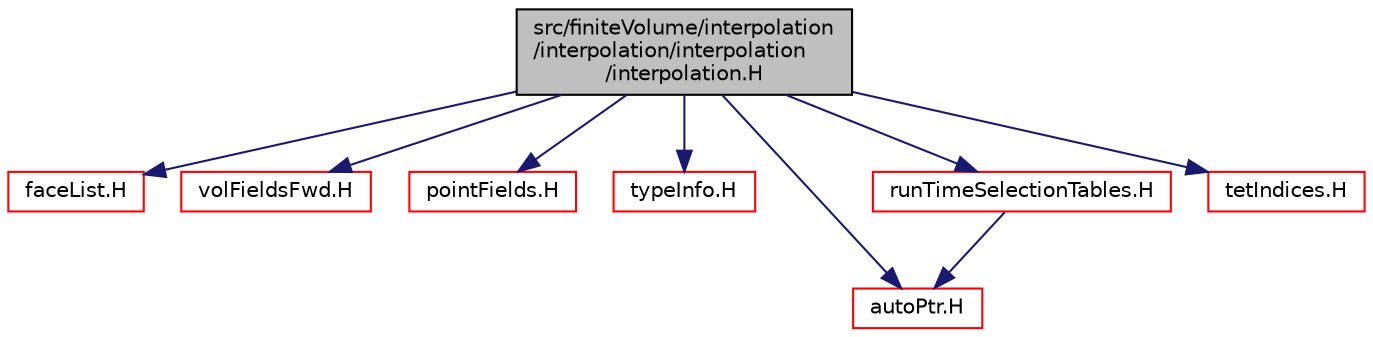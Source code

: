 digraph "src/finiteVolume/interpolation/interpolation/interpolation/interpolation.H"
{
  bgcolor="transparent";
  edge [fontname="Helvetica",fontsize="10",labelfontname="Helvetica",labelfontsize="10"];
  node [fontname="Helvetica",fontsize="10",shape=record];
  Node0 [label="src/finiteVolume/interpolation\l/interpolation/interpolation\l/interpolation.H",height=0.2,width=0.4,color="black", fillcolor="grey75", style="filled", fontcolor="black"];
  Node0 -> Node1 [color="midnightblue",fontsize="10",style="solid",fontname="Helvetica"];
  Node1 [label="faceList.H",height=0.2,width=0.4,color="red",URL="$a12101.html"];
  Node0 -> Node159 [color="midnightblue",fontsize="10",style="solid",fontname="Helvetica"];
  Node159 [label="volFieldsFwd.H",height=0.2,width=0.4,color="red",URL="$a02915.html"];
  Node0 -> Node160 [color="midnightblue",fontsize="10",style="solid",fontname="Helvetica"];
  Node160 [label="pointFields.H",height=0.2,width=0.4,color="red",URL="$a10595.html"];
  Node0 -> Node138 [color="midnightblue",fontsize="10",style="solid",fontname="Helvetica"];
  Node138 [label="typeInfo.H",height=0.2,width=0.4,color="red",URL="$a10055.html"];
  Node0 -> Node75 [color="midnightblue",fontsize="10",style="solid",fontname="Helvetica"];
  Node75 [label="autoPtr.H",height=0.2,width=0.4,color="red",URL="$a11828.html"];
  Node0 -> Node139 [color="midnightblue",fontsize="10",style="solid",fontname="Helvetica"];
  Node139 [label="runTimeSelectionTables.H",height=0.2,width=0.4,color="red",URL="$a09992.html",tooltip="Macros to ease declaration of run-time selection tables. "];
  Node139 -> Node75 [color="midnightblue",fontsize="10",style="solid",fontname="Helvetica"];
  Node0 -> Node296 [color="midnightblue",fontsize="10",style="solid",fontname="Helvetica"];
  Node296 [label="tetIndices.H",height=0.2,width=0.4,color="red",URL="$a12431.html"];
}
